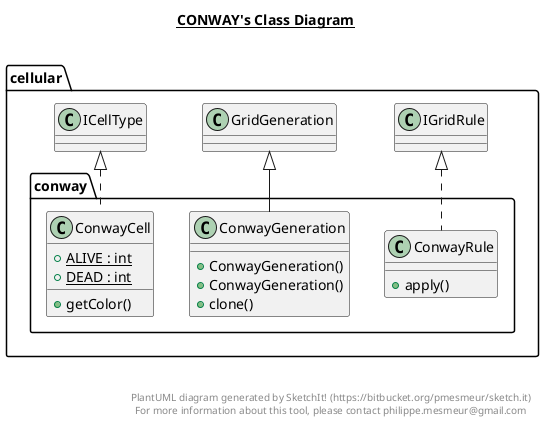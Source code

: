 @startuml

title __CONWAY's Class Diagram__\n

  namespace cellular {
    namespace conway {
      class cellular.conway.ConwayCell {
          {static} + ALIVE : int
          {static} + DEAD : int
          + getColor()
      }
    }
  }
  

  namespace cellular {
    namespace conway {
      class cellular.conway.ConwayGeneration {
          + ConwayGeneration()
          + ConwayGeneration()
          + clone()
      }
    }
  }
  

  namespace cellular {
    namespace conway {
      class cellular.conway.ConwayRule {
          + apply()
      }
    }
  }
  

  cellular.conway.ConwayCell .up.|> cellular.ICellType
  cellular.conway.ConwayGeneration -up-|> cellular.GridGeneration
  cellular.conway.ConwayRule .up.|> cellular.IGridRule


right footer


PlantUML diagram generated by SketchIt! (https://bitbucket.org/pmesmeur/sketch.it)
For more information about this tool, please contact philippe.mesmeur@gmail.com
endfooter

@enduml
